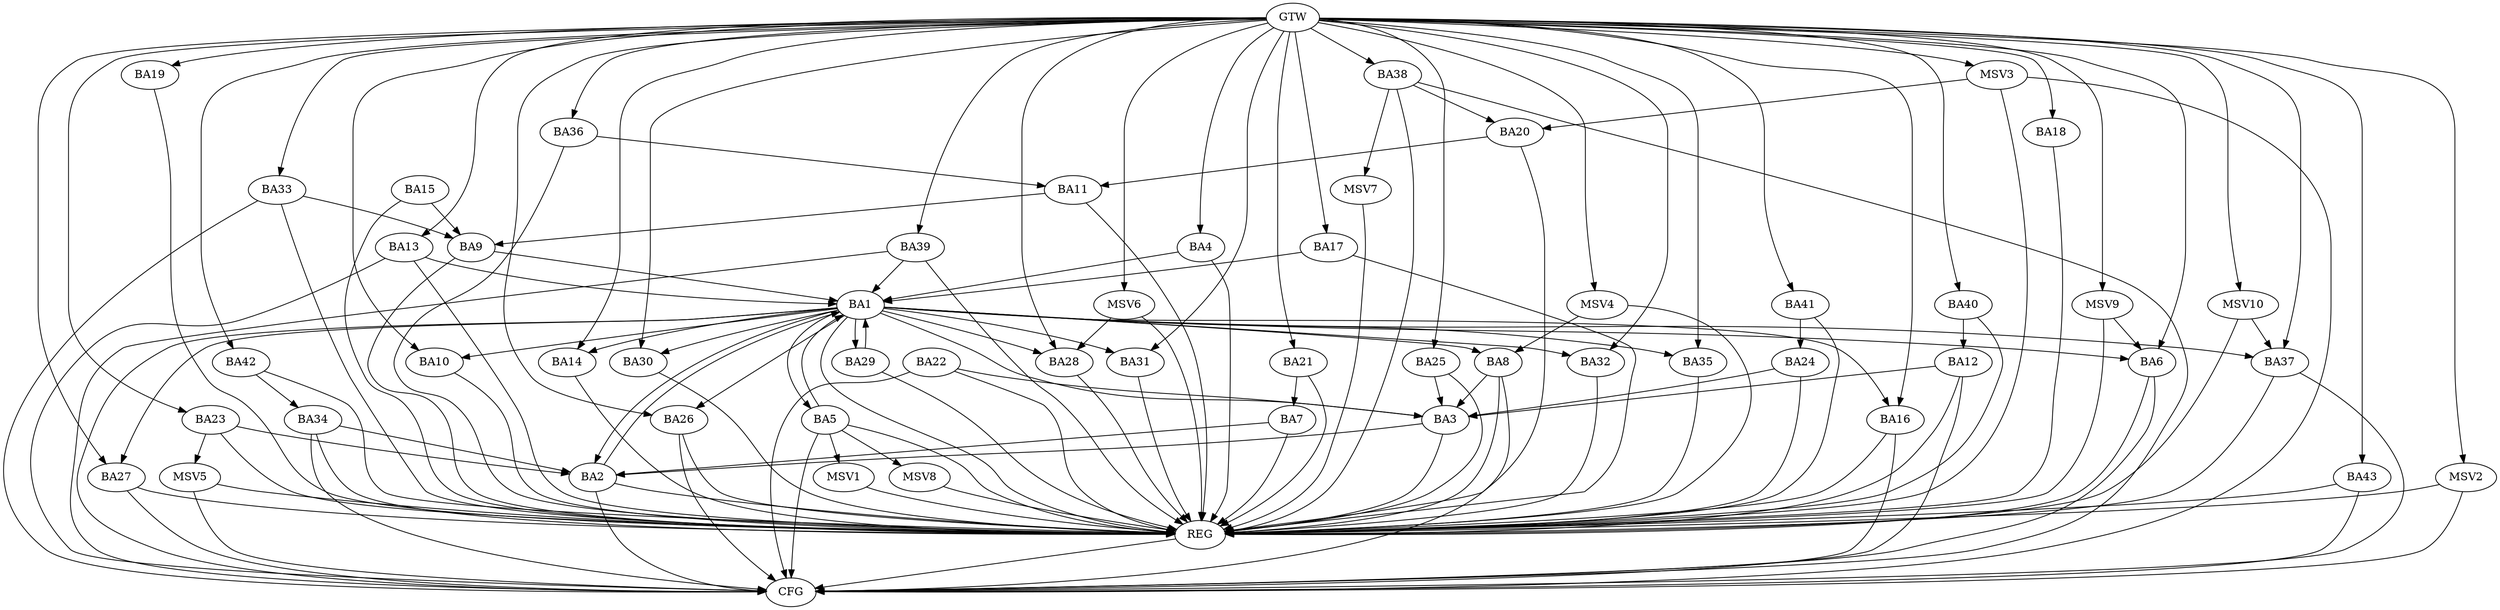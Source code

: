 strict digraph G {
  BA1 [ label="BA1" ];
  BA2 [ label="BA2" ];
  BA3 [ label="BA3" ];
  BA4 [ label="BA4" ];
  BA5 [ label="BA5" ];
  BA6 [ label="BA6" ];
  BA7 [ label="BA7" ];
  BA8 [ label="BA8" ];
  BA9 [ label="BA9" ];
  BA10 [ label="BA10" ];
  BA11 [ label="BA11" ];
  BA12 [ label="BA12" ];
  BA13 [ label="BA13" ];
  BA14 [ label="BA14" ];
  BA15 [ label="BA15" ];
  BA16 [ label="BA16" ];
  BA17 [ label="BA17" ];
  BA18 [ label="BA18" ];
  BA19 [ label="BA19" ];
  BA20 [ label="BA20" ];
  BA21 [ label="BA21" ];
  BA22 [ label="BA22" ];
  BA23 [ label="BA23" ];
  BA24 [ label="BA24" ];
  BA25 [ label="BA25" ];
  BA26 [ label="BA26" ];
  BA27 [ label="BA27" ];
  BA28 [ label="BA28" ];
  BA29 [ label="BA29" ];
  BA30 [ label="BA30" ];
  BA31 [ label="BA31" ];
  BA32 [ label="BA32" ];
  BA33 [ label="BA33" ];
  BA34 [ label="BA34" ];
  BA35 [ label="BA35" ];
  BA36 [ label="BA36" ];
  BA37 [ label="BA37" ];
  BA38 [ label="BA38" ];
  BA39 [ label="BA39" ];
  BA40 [ label="BA40" ];
  BA41 [ label="BA41" ];
  BA42 [ label="BA42" ];
  BA43 [ label="BA43" ];
  GTW [ label="GTW" ];
  REG [ label="REG" ];
  CFG [ label="CFG" ];
  MSV1 [ label="MSV1" ];
  MSV2 [ label="MSV2" ];
  MSV3 [ label="MSV3" ];
  MSV4 [ label="MSV4" ];
  MSV5 [ label="MSV5" ];
  MSV6 [ label="MSV6" ];
  MSV7 [ label="MSV7" ];
  MSV8 [ label="MSV8" ];
  MSV9 [ label="MSV9" ];
  MSV10 [ label="MSV10" ];
  BA1 -> BA2;
  BA2 -> BA1;
  BA3 -> BA2;
  BA4 -> BA1;
  BA5 -> BA1;
  BA7 -> BA2;
  BA8 -> BA3;
  BA9 -> BA1;
  BA11 -> BA9;
  BA12 -> BA3;
  BA13 -> BA1;
  BA15 -> BA9;
  BA17 -> BA1;
  BA20 -> BA11;
  BA21 -> BA7;
  BA22 -> BA3;
  BA23 -> BA2;
  BA24 -> BA3;
  BA25 -> BA3;
  BA29 -> BA1;
  BA33 -> BA9;
  BA34 -> BA2;
  BA36 -> BA11;
  BA38 -> BA20;
  BA39 -> BA1;
  BA40 -> BA12;
  BA41 -> BA24;
  BA42 -> BA34;
  GTW -> BA4;
  GTW -> BA6;
  GTW -> BA10;
  GTW -> BA13;
  GTW -> BA14;
  GTW -> BA16;
  GTW -> BA17;
  GTW -> BA18;
  GTW -> BA19;
  GTW -> BA21;
  GTW -> BA23;
  GTW -> BA25;
  GTW -> BA26;
  GTW -> BA27;
  GTW -> BA28;
  GTW -> BA30;
  GTW -> BA31;
  GTW -> BA32;
  GTW -> BA33;
  GTW -> BA35;
  GTW -> BA36;
  GTW -> BA37;
  GTW -> BA38;
  GTW -> BA39;
  GTW -> BA40;
  GTW -> BA41;
  GTW -> BA42;
  GTW -> BA43;
  BA1 -> REG;
  BA2 -> REG;
  BA3 -> REG;
  BA4 -> REG;
  BA5 -> REG;
  BA6 -> REG;
  BA7 -> REG;
  BA8 -> REG;
  BA9 -> REG;
  BA10 -> REG;
  BA11 -> REG;
  BA12 -> REG;
  BA13 -> REG;
  BA14 -> REG;
  BA15 -> REG;
  BA16 -> REG;
  BA17 -> REG;
  BA18 -> REG;
  BA19 -> REG;
  BA20 -> REG;
  BA21 -> REG;
  BA22 -> REG;
  BA23 -> REG;
  BA24 -> REG;
  BA25 -> REG;
  BA26 -> REG;
  BA27 -> REG;
  BA28 -> REG;
  BA29 -> REG;
  BA30 -> REG;
  BA31 -> REG;
  BA32 -> REG;
  BA33 -> REG;
  BA34 -> REG;
  BA35 -> REG;
  BA36 -> REG;
  BA37 -> REG;
  BA38 -> REG;
  BA39 -> REG;
  BA40 -> REG;
  BA41 -> REG;
  BA42 -> REG;
  BA43 -> REG;
  BA16 -> CFG;
  BA39 -> CFG;
  BA33 -> CFG;
  BA38 -> CFG;
  BA27 -> CFG;
  BA34 -> CFG;
  BA2 -> CFG;
  BA5 -> CFG;
  BA26 -> CFG;
  BA6 -> CFG;
  BA13 -> CFG;
  BA22 -> CFG;
  BA43 -> CFG;
  BA1 -> CFG;
  BA8 -> CFG;
  BA37 -> CFG;
  BA12 -> CFG;
  REG -> CFG;
  BA1 -> BA27;
  BA1 -> BA3;
  BA1 -> BA32;
  BA1 -> BA14;
  BA1 -> BA8;
  BA1 -> BA16;
  BA1 -> BA30;
  BA1 -> BA29;
  BA1 -> BA10;
  BA1 -> BA37;
  BA1 -> BA6;
  BA1 -> BA28;
  BA1 -> BA26;
  BA1 -> BA35;
  BA1 -> BA31;
  BA1 -> BA5;
  BA5 -> MSV1;
  MSV1 -> REG;
  GTW -> MSV2;
  MSV2 -> REG;
  MSV2 -> CFG;
  MSV3 -> BA20;
  GTW -> MSV3;
  MSV3 -> REG;
  MSV3 -> CFG;
  MSV4 -> BA8;
  GTW -> MSV4;
  MSV4 -> REG;
  BA23 -> MSV5;
  MSV5 -> REG;
  MSV5 -> CFG;
  MSV6 -> BA28;
  GTW -> MSV6;
  MSV6 -> REG;
  BA38 -> MSV7;
  MSV7 -> REG;
  BA5 -> MSV8;
  MSV8 -> REG;
  MSV9 -> BA6;
  GTW -> MSV9;
  MSV9 -> REG;
  MSV10 -> BA37;
  GTW -> MSV10;
  MSV10 -> REG;
}

